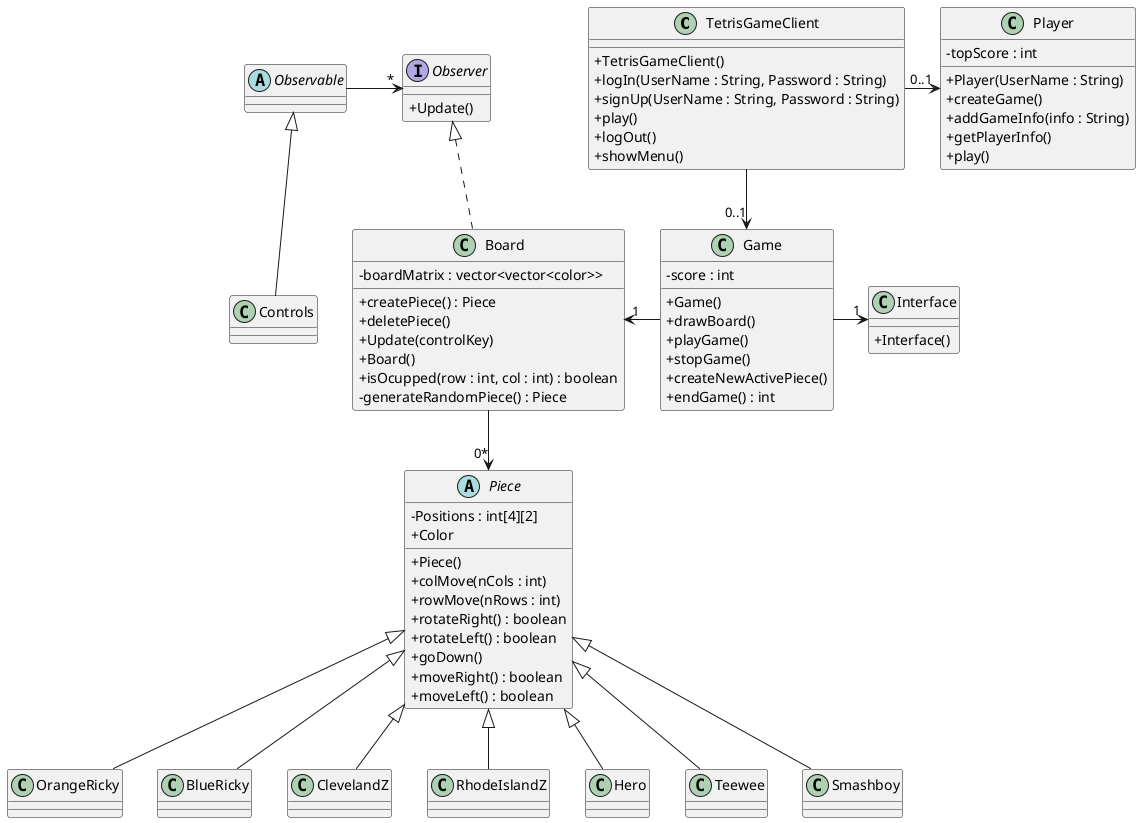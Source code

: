   @startuml

skinparam classAttributeIconSize 0
skinparam linetype polyline

class TetrisGameClient {
    + TetrisGameClient()
    + logIn(UserName : String, Password : String)
    + signUp(UserName : String, Password : String)
    + play()
    + logOut()
    + showMenu()  
}

class Player{
    - topScore : int
    + Player(UserName : String)
    + createGame()
    + addGameInfo(info : String)
    + getPlayerInfo()
    + play()
}

class Game {
    - score : int
    + Game()
    + drawBoard()
    + playGame()
    + stopGame()
    + createNewActivePiece()
    + endGame() : int

}

abstract class Observable
class Controls extends Observable

class Board implements Observer {
    + createPiece() : Piece
    + deletePiece()
    + Update(controlKey)
    + Board()
    - boardMatrix : vector<vector<color>>
    + isOcupped(row : int, col : int) : boolean
    - generateRandomPiece() : Piece


}
abstract class Piece {
    + Piece()
    - Positions : int[4][2]
    + colMove(nCols : int)
    + rowMove(nRows : int)
    + Color
    + rotateRight() : boolean
    + rotateLeft() : boolean
    + goDown()
    + moveRight() : boolean
    + moveLeft() : boolean
}

class Interface {
    + Interface()
}

Interface Observer {
    + Update()
}
class OrangeRicky extends Piece
class BlueRicky extends Piece
class ClevelandZ extends Piece
class RhodeIslandZ extends Piece
class Hero extends Piece
class Teewee extends Piece
class Smashboy extends Piece

Observable -right-> "*" Observer
TetrisGameClient -right-> "0..1" Player
TetrisGameClient -down-> "0..1" Game
Game -left-> "1" Board
Board -down-> "0*"Piece
Game -right-> "1" Interface

@enduml